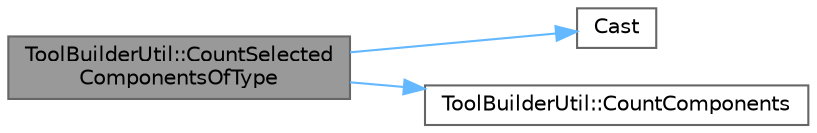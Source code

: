 digraph "ToolBuilderUtil::CountSelectedComponentsOfType"
{
 // INTERACTIVE_SVG=YES
 // LATEX_PDF_SIZE
  bgcolor="transparent";
  edge [fontname=Helvetica,fontsize=10,labelfontname=Helvetica,labelfontsize=10];
  node [fontname=Helvetica,fontsize=10,shape=box,height=0.2,width=0.4];
  rankdir="LR";
  Node1 [id="Node000001",label="ToolBuilderUtil::CountSelected\lComponentsOfType",height=0.2,width=0.4,color="gray40", fillcolor="grey60", style="filled", fontcolor="black",tooltip="Count number of components of given type."];
  Node1 -> Node2 [id="edge1_Node000001_Node000002",color="steelblue1",style="solid",tooltip=" "];
  Node2 [id="Node000002",label="Cast",height=0.2,width=0.4,color="grey40", fillcolor="white", style="filled",URL="$d4/d55/Casts_8h.html#af337187a7ebe36fac35ea41db8a65ba9",tooltip=" "];
  Node1 -> Node3 [id="edge2_Node000001_Node000003",color="steelblue1",style="solid",tooltip=" "];
  Node3 [id="Node000003",label="ToolBuilderUtil::CountComponents",height=0.2,width=0.4,color="grey40", fillcolor="white", style="filled",URL="$de/d3e/namespaceToolBuilderUtil.html#a94e73554ba5cfad2b9d24472a213735f",tooltip="Count number of selected components that pass predicate."];
}
